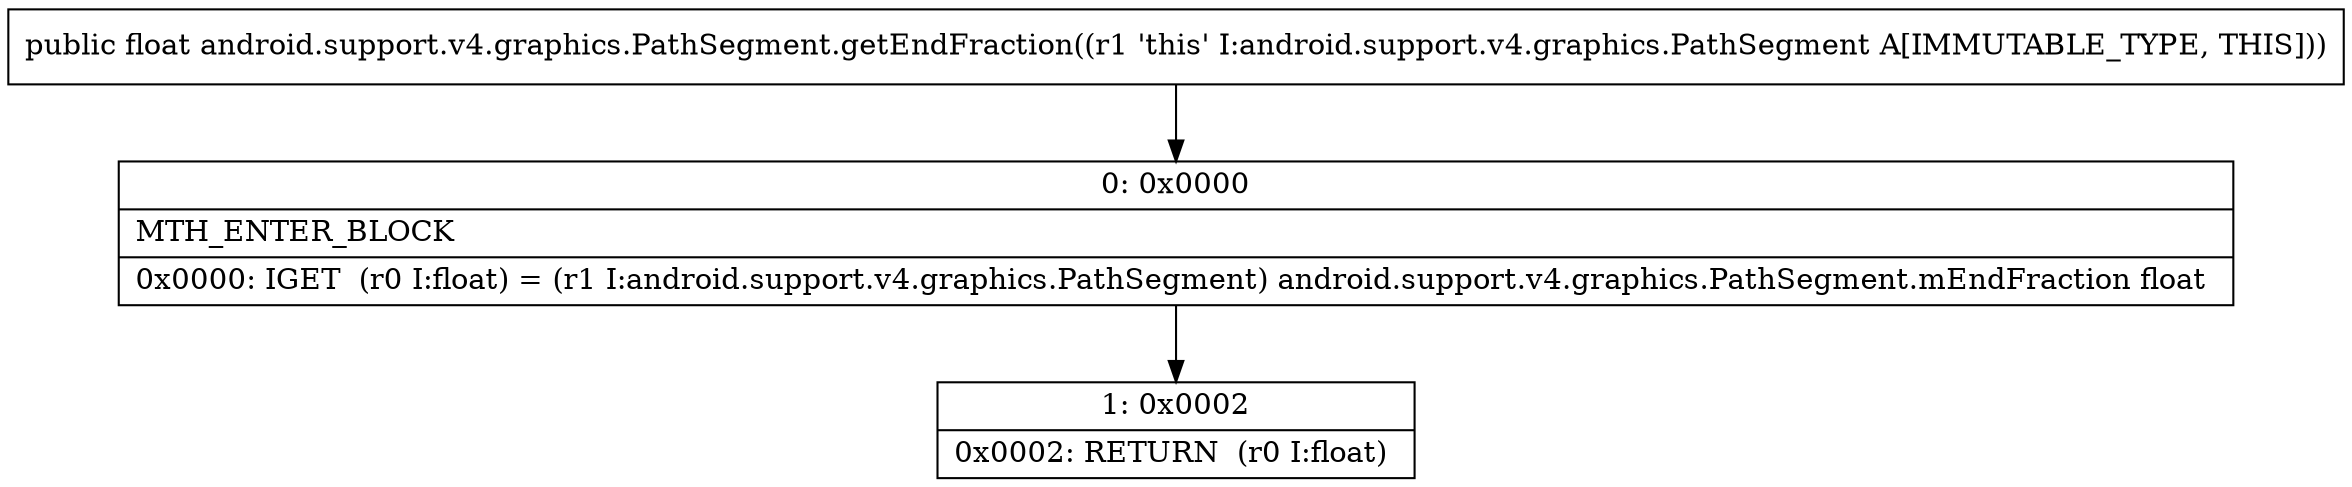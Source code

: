 digraph "CFG forandroid.support.v4.graphics.PathSegment.getEndFraction()F" {
Node_0 [shape=record,label="{0\:\ 0x0000|MTH_ENTER_BLOCK\l|0x0000: IGET  (r0 I:float) = (r1 I:android.support.v4.graphics.PathSegment) android.support.v4.graphics.PathSegment.mEndFraction float \l}"];
Node_1 [shape=record,label="{1\:\ 0x0002|0x0002: RETURN  (r0 I:float) \l}"];
MethodNode[shape=record,label="{public float android.support.v4.graphics.PathSegment.getEndFraction((r1 'this' I:android.support.v4.graphics.PathSegment A[IMMUTABLE_TYPE, THIS])) }"];
MethodNode -> Node_0;
Node_0 -> Node_1;
}

